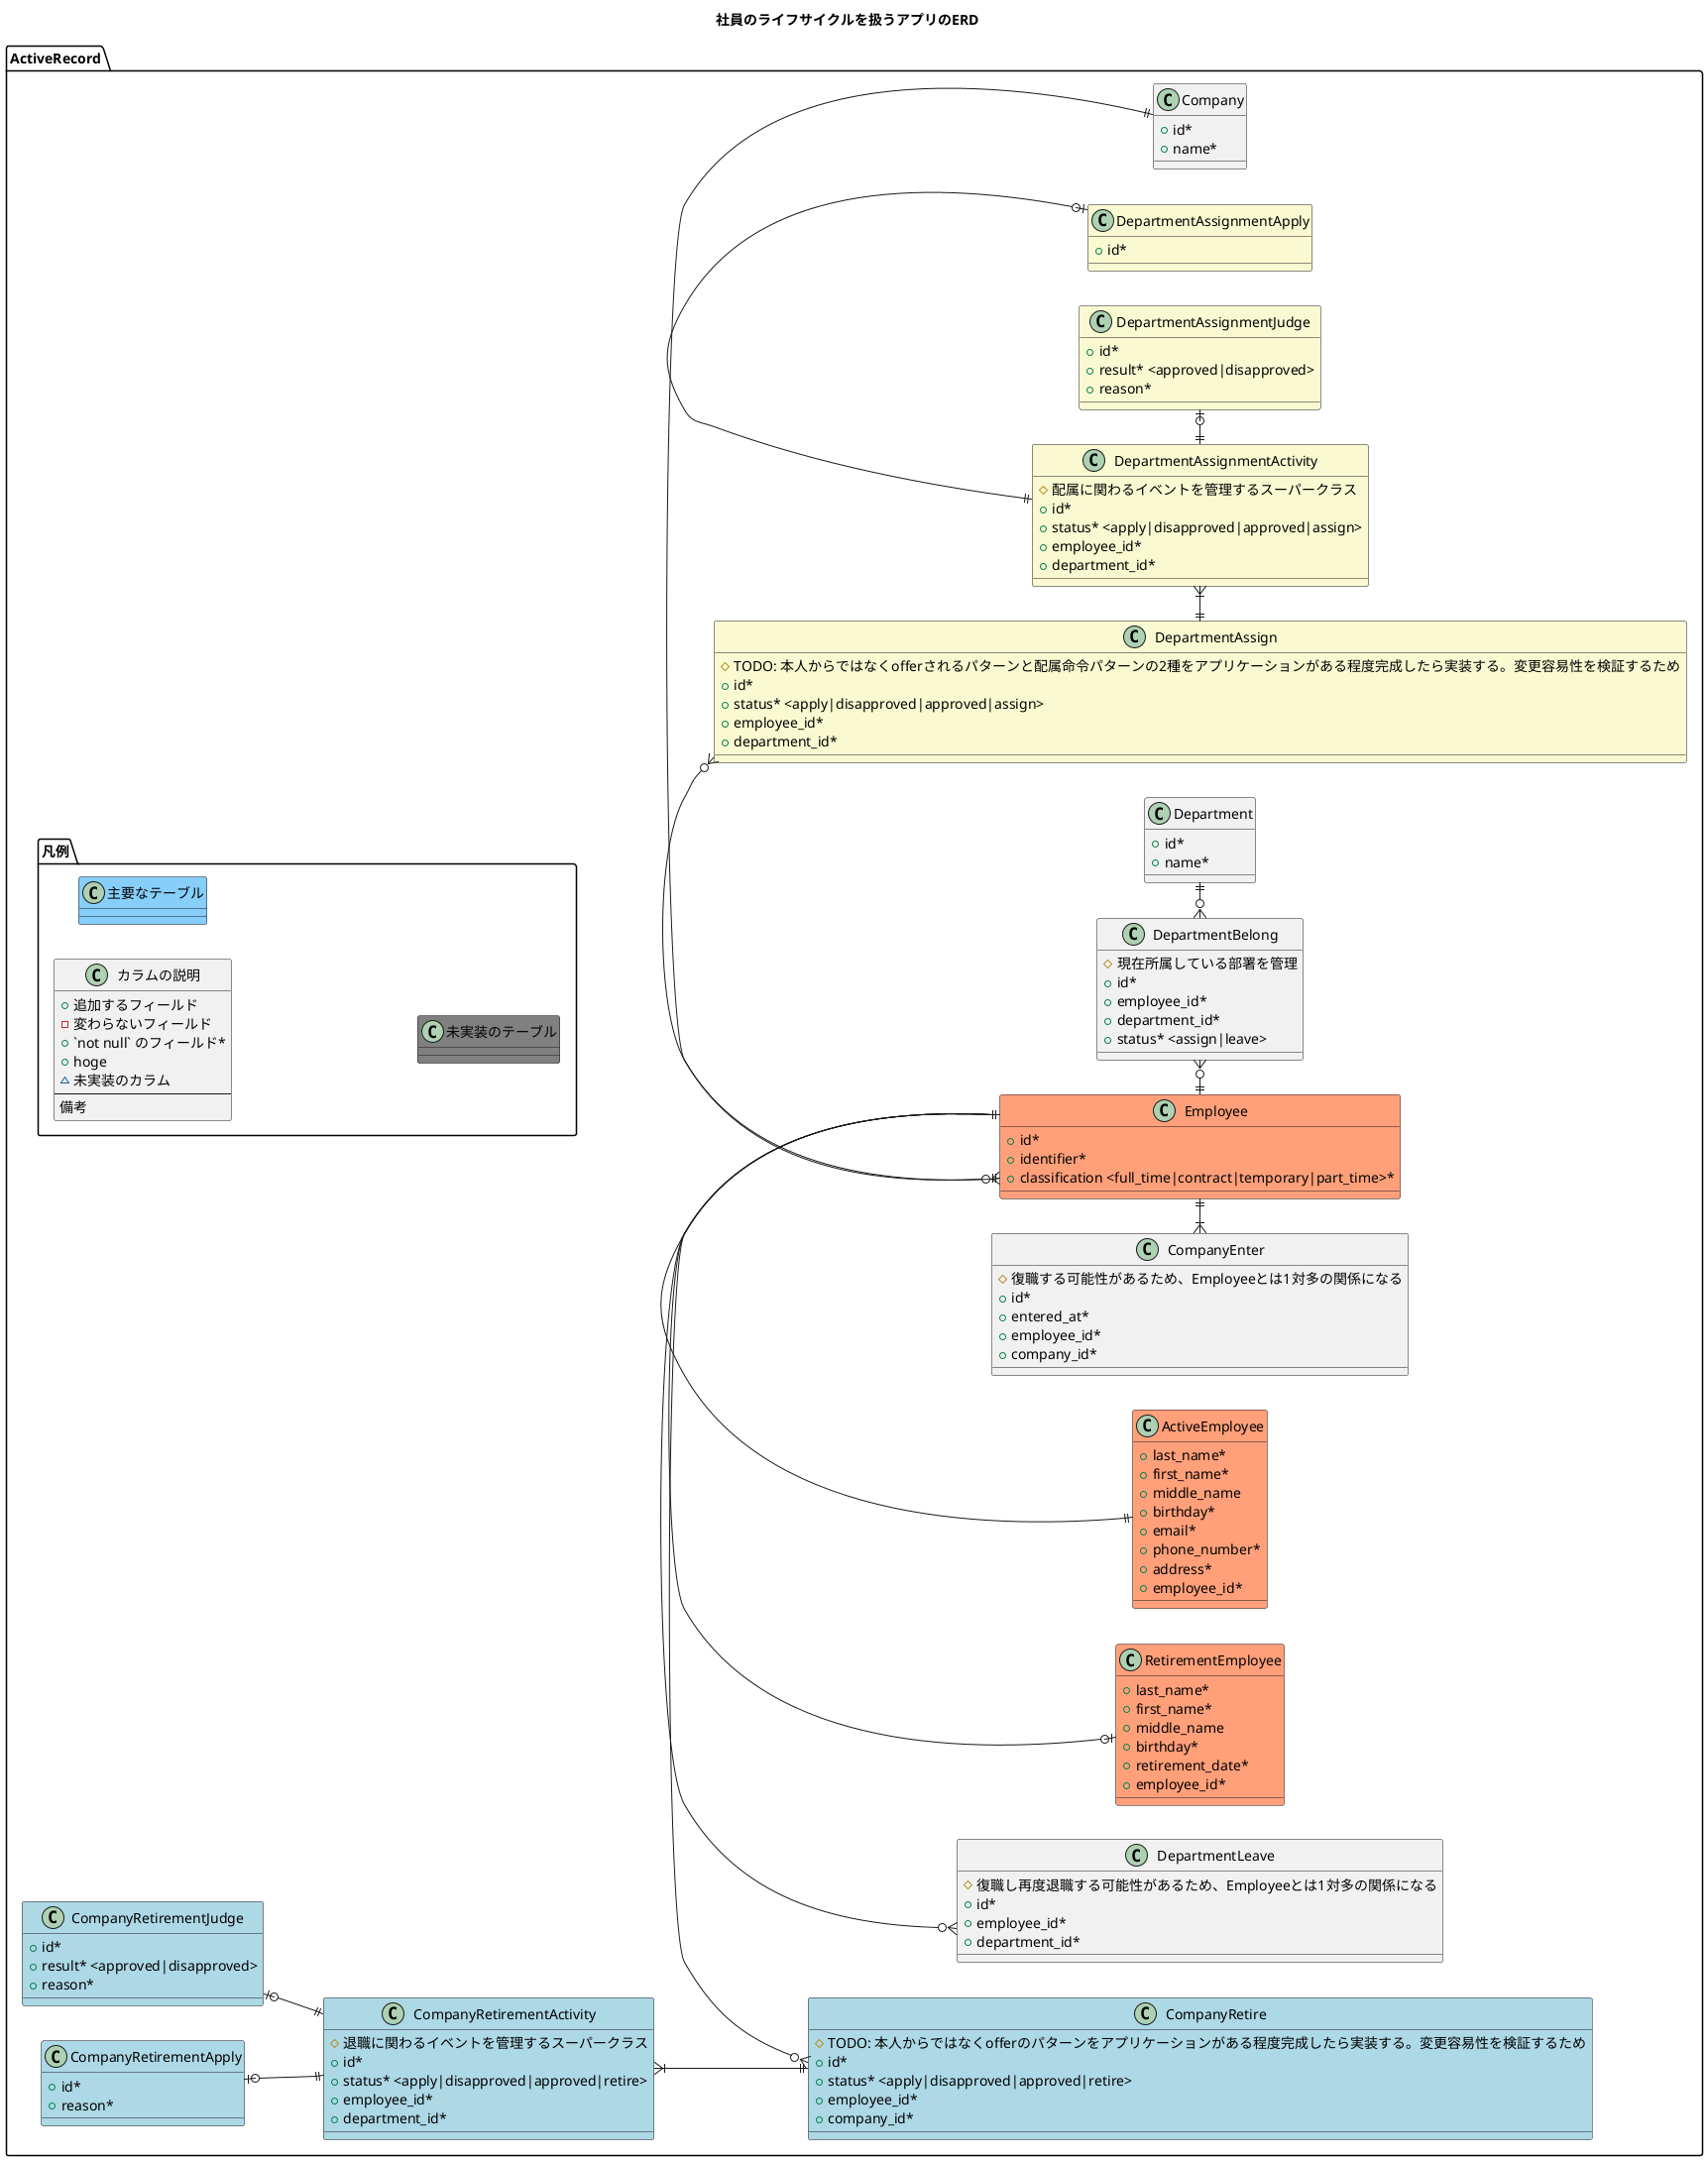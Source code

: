 @startuml
title
社員のライフサイクルを扱うアプリのERD
end title
left to right direction

namespace ActiveRecord {
  namespace 凡例 {
    class カラムの説明 {
      + 追加するフィールド
      - 変わらないフィールド
      + `not null` のフィールド*
      + hoge 
      ~ 未実装のカラム
      --
      備考
    }

    class 主要なテーブル #LightSkyBlue {
    }

    class 未実装のテーブル #Grey {
    }
  }

  class Employee #LightSalmon {
    + id*
    + identifier*
    + classification <full_time|contract|temporary|part_time>*
  }

  class ActiveEmployee #LightSalmon {
    + last_name*
    + first_name*
    + middle_name
    + birthday*
    + email*
    + phone_number*
    + address*
    + employee_id*
  }

  class RetirementEmployee #LightSalmon {
    + last_name*
    + first_name*
    + middle_name
    + birthday*
    + retirement_date*
    + employee_id*
  }

  class Company {
    + id*
    + name*
  }

  class CompanyEnter {
    # 復職する可能性があるため、Employeeとは1対多の関係になる
    + id*
    + entered_at*
    + employee_id*
    + company_id*
  }

  class CompanyRetire #LightBlue{
    # TODO: 本人からではなくofferのパターンをアプリケーションがある程度完成したら実装する。変更容易性を検証するため
    + id*
    + status* <apply|disapproved|approved|retire>
    + employee_id*
    + company_id*
  }

  class CompanyRetirementActivity #LightBlue{
    # 退職に関わるイベントを管理するスーパークラス
    + id*
    + status* <apply|disapproved|approved|retire>
    + employee_id*
    + department_id*
  }

  class CompanyRetirementApply #LightBlue{
    + id*
    + reason* 
  }

  class CompanyRetirementJudge #LightBlue {
    + id*
    + result* <approved|disapproved>
    + reason* 
  }

  class Department {
    + id*
    + name*
  }

  class DepartmentAssign  #LightGoldenRodYellow{
    # TODO: 本人からではなくofferされるパターンと配属命令パターンの2種をアプリケーションがある程度完成したら実装する。変更容易性を検証するため
    + id*
    + status* <apply|disapproved|approved|assign>
    + employee_id*
    + department_id*
  }

  class DepartmentAssignmentActivity #LightGoldenRodYellow{
    # 配属に関わるイベントを管理するスーパークラス
    + id*
    + status* <apply|disapproved|approved|assign>
    + employee_id*
    + department_id*
  }

  class DepartmentAssignmentApply #LightGoldenRodYellow{
    + id*
  }

  class DepartmentAssignmentJudge #LightGoldenRodYellow{
    + id*
    + result* <approved|disapproved>
    + reason* 
  }

  class DepartmentLeave {
    # 復職し再度退職する可能性があるため、Employeeとは1対多の関係になる
    + id*
    + employee_id*
    + department_id*
  }

  class DepartmentBelong {
    # 現在所属している部署を管理
    + id*
    + employee_id*
    + department_id*
    + status* <assign|leave>
  }


  Company ||-l-o{ Employee
  Employee ||-l-|{ CompanyEnter
  Employee ||-l-|| ActiveEmployee
  Employee ||-l-o| RetirementEmployee
  Employee ||-l-o{ CompanyRetire
  CompanyRetire ||-u-|{ CompanyRetirementActivity
  CompanyRetirementActivity ||-u-o| CompanyRetirementApply
  CompanyRetirementActivity ||-u-o| CompanyRetirementJudge
  Employee ||-r-o{ DepartmentAssign
  DepartmentAssign ||-r-|{ DepartmentAssignmentActivity
  DepartmentAssignmentActivity ||-r-o| DepartmentAssignmentApply
  DepartmentAssignmentActivity ||-r-o| DepartmentAssignmentJudge
  Employee ||-l-o{ DepartmentLeave
  Department ||-l-o{ DepartmentBelong
  DepartmentBelong }o-l-|| Employee
}
@enduml
